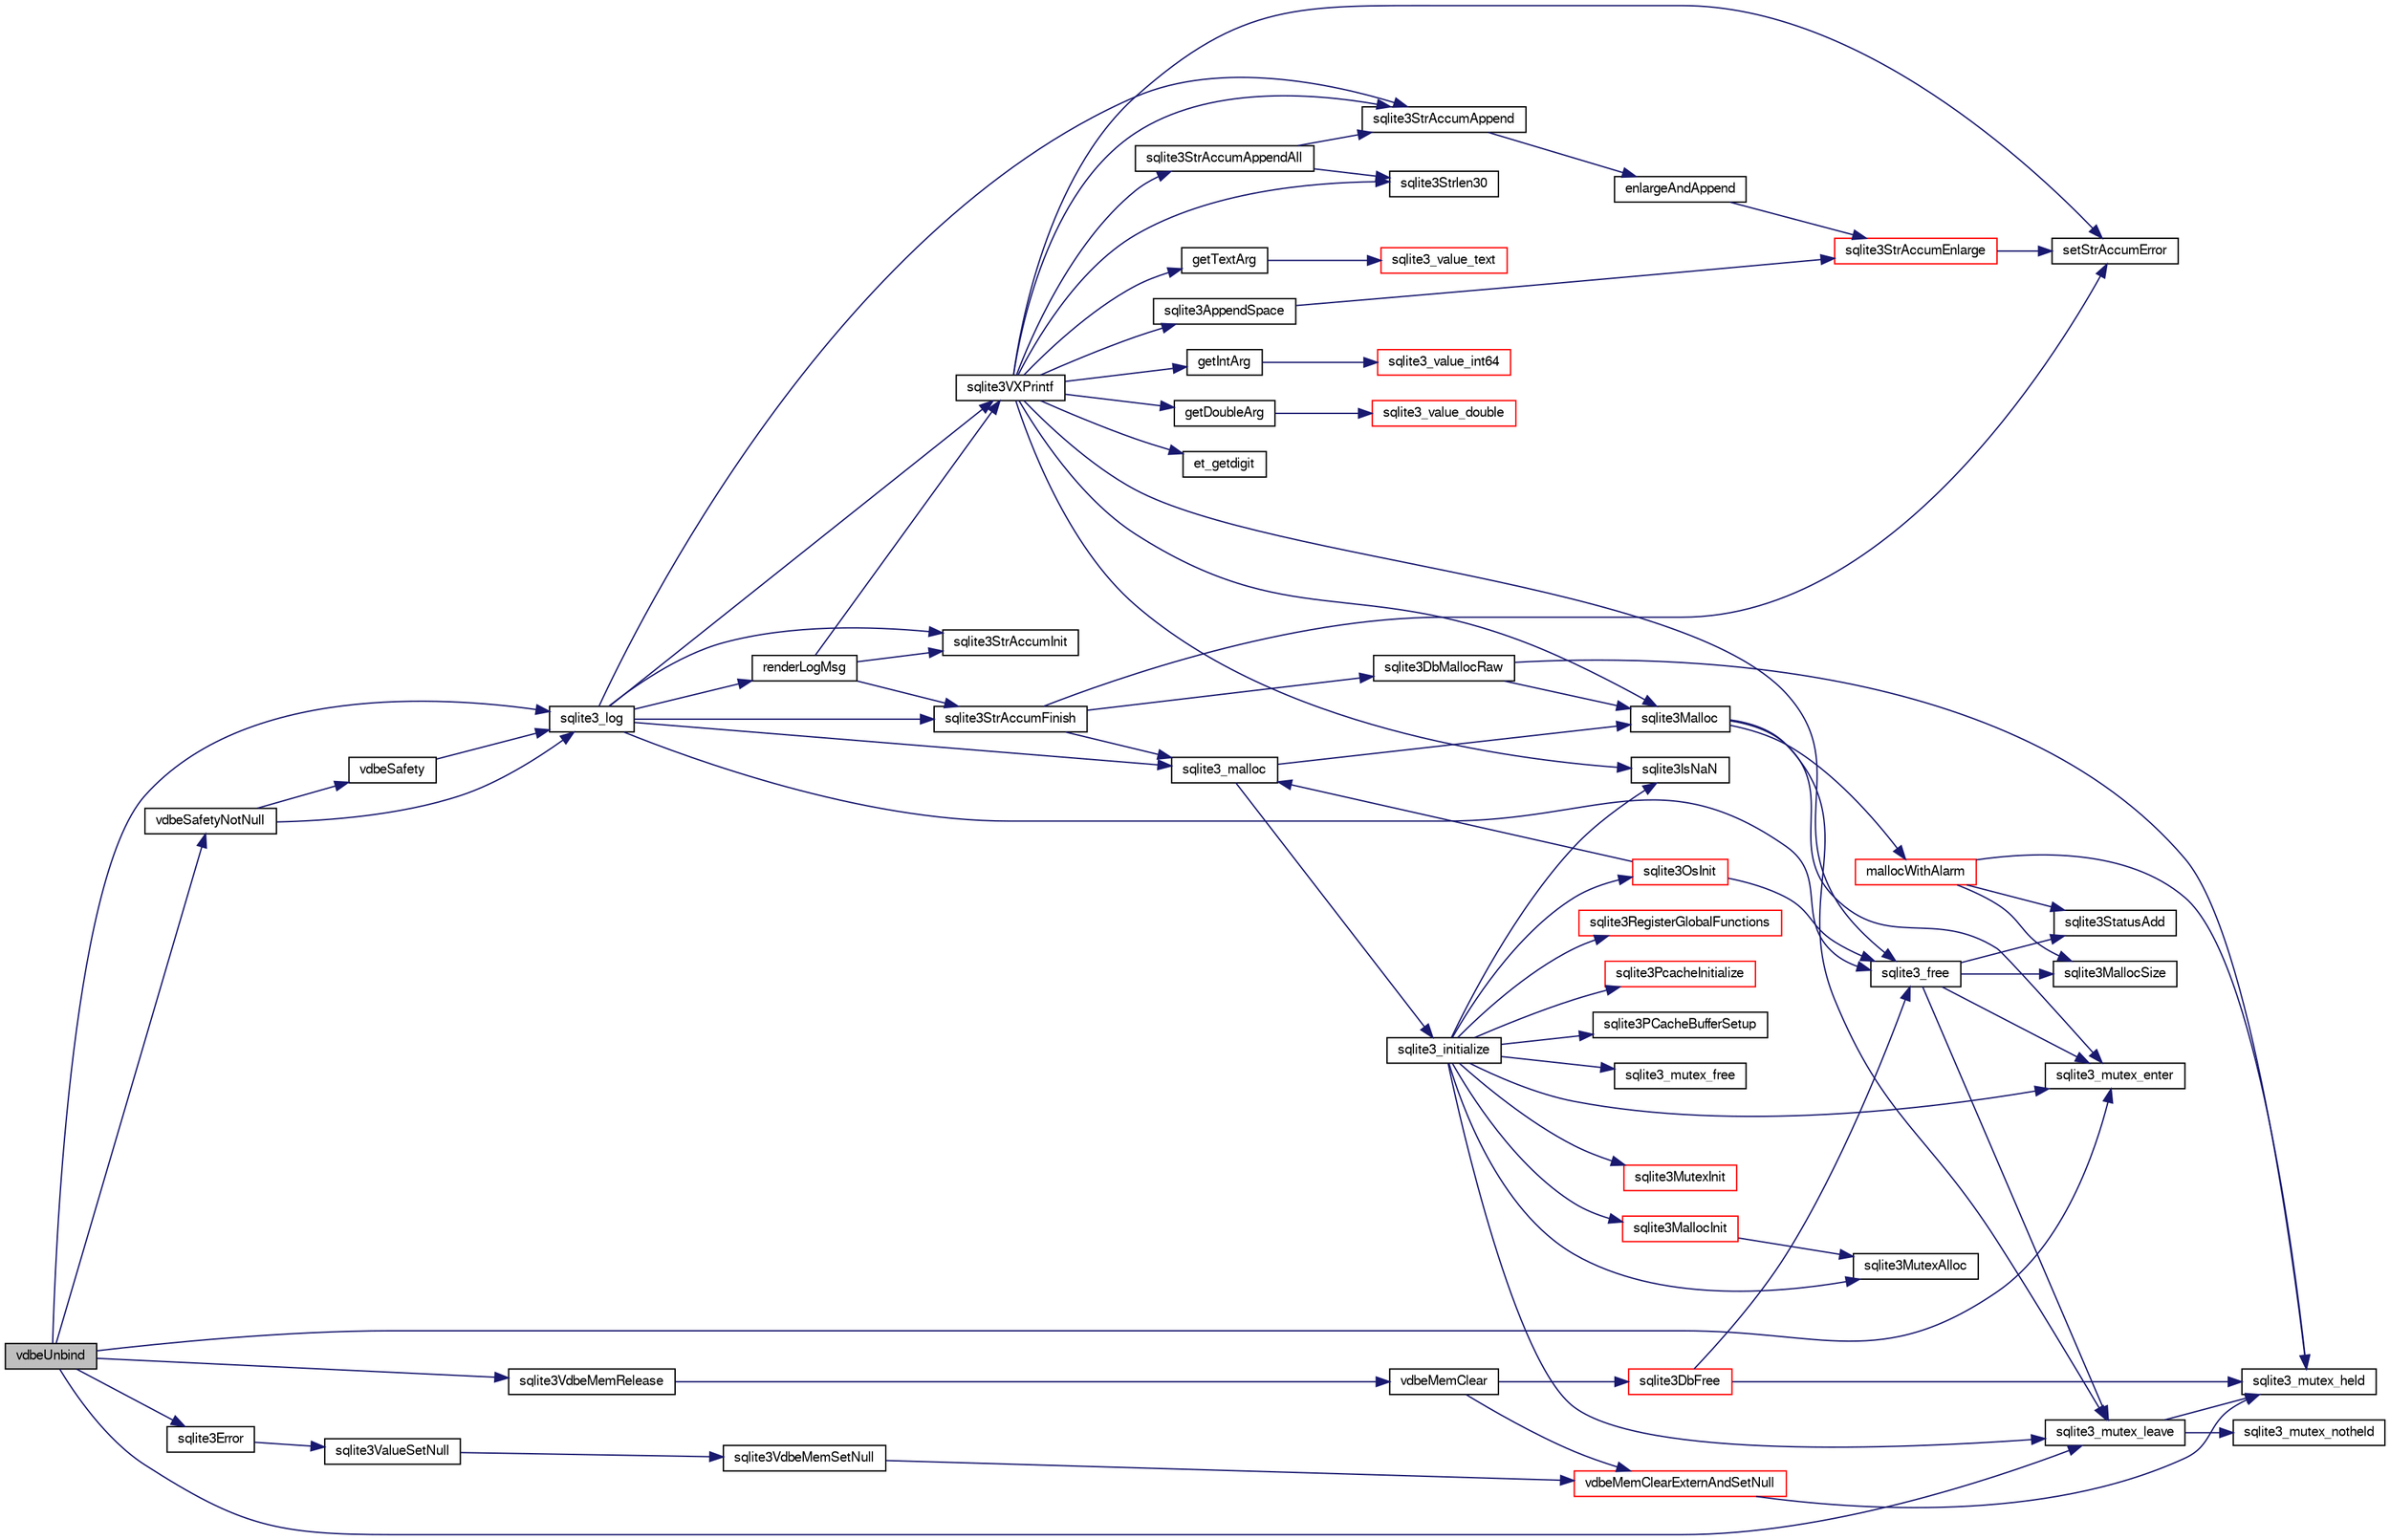 digraph "vdbeUnbind"
{
  edge [fontname="FreeSans",fontsize="10",labelfontname="FreeSans",labelfontsize="10"];
  node [fontname="FreeSans",fontsize="10",shape=record];
  rankdir="LR";
  Node887421 [label="vdbeUnbind",height=0.2,width=0.4,color="black", fillcolor="grey75", style="filled", fontcolor="black"];
  Node887421 -> Node887422 [color="midnightblue",fontsize="10",style="solid",fontname="FreeSans"];
  Node887422 [label="vdbeSafetyNotNull",height=0.2,width=0.4,color="black", fillcolor="white", style="filled",URL="$sqlite3_8c.html#a018448275e86f09d8af8033cec4cafdf"];
  Node887422 -> Node887423 [color="midnightblue",fontsize="10",style="solid",fontname="FreeSans"];
  Node887423 [label="sqlite3_log",height=0.2,width=0.4,color="black", fillcolor="white", style="filled",URL="$sqlite3_8c.html#a298c9699bf9c143662c6b1fec4b2dc3b"];
  Node887423 -> Node887424 [color="midnightblue",fontsize="10",style="solid",fontname="FreeSans"];
  Node887424 [label="renderLogMsg",height=0.2,width=0.4,color="black", fillcolor="white", style="filled",URL="$sqlite3_8c.html#a7a02b43ce0a27bb52085c7f446d115af"];
  Node887424 -> Node887425 [color="midnightblue",fontsize="10",style="solid",fontname="FreeSans"];
  Node887425 [label="sqlite3StrAccumInit",height=0.2,width=0.4,color="black", fillcolor="white", style="filled",URL="$sqlite3_8c.html#aabf95e113b9d54d519cd15a56215f560"];
  Node887424 -> Node887426 [color="midnightblue",fontsize="10",style="solid",fontname="FreeSans"];
  Node887426 [label="sqlite3VXPrintf",height=0.2,width=0.4,color="black", fillcolor="white", style="filled",URL="$sqlite3_8c.html#a63c25806c9bd4a2b76f9a0eb232c6bde"];
  Node887426 -> Node887427 [color="midnightblue",fontsize="10",style="solid",fontname="FreeSans"];
  Node887427 [label="sqlite3StrAccumAppend",height=0.2,width=0.4,color="black", fillcolor="white", style="filled",URL="$sqlite3_8c.html#a56664fa33def33c5a5245b623441d5e0"];
  Node887427 -> Node887428 [color="midnightblue",fontsize="10",style="solid",fontname="FreeSans"];
  Node887428 [label="enlargeAndAppend",height=0.2,width=0.4,color="black", fillcolor="white", style="filled",URL="$sqlite3_8c.html#a25b21e61dc0883d849890eaa8a18088a"];
  Node887428 -> Node887429 [color="midnightblue",fontsize="10",style="solid",fontname="FreeSans"];
  Node887429 [label="sqlite3StrAccumEnlarge",height=0.2,width=0.4,color="red", fillcolor="white", style="filled",URL="$sqlite3_8c.html#a38976500a97c69d65086eeccca82dd96"];
  Node887429 -> Node887430 [color="midnightblue",fontsize="10",style="solid",fontname="FreeSans"];
  Node887430 [label="setStrAccumError",height=0.2,width=0.4,color="black", fillcolor="white", style="filled",URL="$sqlite3_8c.html#a3dc479a1fc8ba1ab8edfe51f8a0b102c"];
  Node887426 -> Node887699 [color="midnightblue",fontsize="10",style="solid",fontname="FreeSans"];
  Node887699 [label="getIntArg",height=0.2,width=0.4,color="black", fillcolor="white", style="filled",URL="$sqlite3_8c.html#abff258963dbd9205fb299851a64c67be"];
  Node887699 -> Node887583 [color="midnightblue",fontsize="10",style="solid",fontname="FreeSans"];
  Node887583 [label="sqlite3_value_int64",height=0.2,width=0.4,color="red", fillcolor="white", style="filled",URL="$sqlite3_8c.html#ab38d8627f4750672e72712df0b709e0d"];
  Node887426 -> Node887445 [color="midnightblue",fontsize="10",style="solid",fontname="FreeSans"];
  Node887445 [label="sqlite3Malloc",height=0.2,width=0.4,color="black", fillcolor="white", style="filled",URL="$sqlite3_8c.html#a361a2eaa846b1885f123abe46f5d8b2b"];
  Node887445 -> Node887439 [color="midnightblue",fontsize="10",style="solid",fontname="FreeSans"];
  Node887439 [label="sqlite3_mutex_enter",height=0.2,width=0.4,color="black", fillcolor="white", style="filled",URL="$sqlite3_8c.html#a1c12cde690bd89f104de5cbad12a6bf5"];
  Node887445 -> Node887446 [color="midnightblue",fontsize="10",style="solid",fontname="FreeSans"];
  Node887446 [label="mallocWithAlarm",height=0.2,width=0.4,color="red", fillcolor="white", style="filled",URL="$sqlite3_8c.html#ab070d5cf8e48ec8a6a43cf025d48598b"];
  Node887446 -> Node887433 [color="midnightblue",fontsize="10",style="solid",fontname="FreeSans"];
  Node887433 [label="sqlite3_mutex_held",height=0.2,width=0.4,color="black", fillcolor="white", style="filled",URL="$sqlite3_8c.html#acf77da68932b6bc163c5e68547ecc3e7"];
  Node887446 -> Node887436 [color="midnightblue",fontsize="10",style="solid",fontname="FreeSans"];
  Node887436 [label="sqlite3MallocSize",height=0.2,width=0.4,color="black", fillcolor="white", style="filled",URL="$sqlite3_8c.html#acf5d2a5f35270bafb050bd2def576955"];
  Node887446 -> Node887440 [color="midnightblue",fontsize="10",style="solid",fontname="FreeSans"];
  Node887440 [label="sqlite3StatusAdd",height=0.2,width=0.4,color="black", fillcolor="white", style="filled",URL="$sqlite3_8c.html#afa029f93586aeab4cc85360905dae9cd"];
  Node887445 -> Node887441 [color="midnightblue",fontsize="10",style="solid",fontname="FreeSans"];
  Node887441 [label="sqlite3_mutex_leave",height=0.2,width=0.4,color="black", fillcolor="white", style="filled",URL="$sqlite3_8c.html#a5838d235601dbd3c1fa993555c6bcc93"];
  Node887441 -> Node887433 [color="midnightblue",fontsize="10",style="solid",fontname="FreeSans"];
  Node887441 -> Node887442 [color="midnightblue",fontsize="10",style="solid",fontname="FreeSans"];
  Node887442 [label="sqlite3_mutex_notheld",height=0.2,width=0.4,color="black", fillcolor="white", style="filled",URL="$sqlite3_8c.html#a83967c837c1c000d3b5adcfaa688f5dc"];
  Node887426 -> Node887430 [color="midnightblue",fontsize="10",style="solid",fontname="FreeSans"];
  Node887426 -> Node887700 [color="midnightblue",fontsize="10",style="solid",fontname="FreeSans"];
  Node887700 [label="getDoubleArg",height=0.2,width=0.4,color="black", fillcolor="white", style="filled",URL="$sqlite3_8c.html#a1cf25120072c85bd261983b24c12c3d9"];
  Node887700 -> Node887587 [color="midnightblue",fontsize="10",style="solid",fontname="FreeSans"];
  Node887587 [label="sqlite3_value_double",height=0.2,width=0.4,color="red", fillcolor="white", style="filled",URL="$sqlite3_8c.html#a3e50c1a2dd484a8b6911c9d163816b88"];
  Node887426 -> Node887592 [color="midnightblue",fontsize="10",style="solid",fontname="FreeSans"];
  Node887592 [label="sqlite3IsNaN",height=0.2,width=0.4,color="black", fillcolor="white", style="filled",URL="$sqlite3_8c.html#aed4d78203877c3486765ccbc7feebb50"];
  Node887426 -> Node887508 [color="midnightblue",fontsize="10",style="solid",fontname="FreeSans"];
  Node887508 [label="sqlite3Strlen30",height=0.2,width=0.4,color="black", fillcolor="white", style="filled",URL="$sqlite3_8c.html#a3dcd80ba41f1a308193dee74857b62a7"];
  Node887426 -> Node887701 [color="midnightblue",fontsize="10",style="solid",fontname="FreeSans"];
  Node887701 [label="et_getdigit",height=0.2,width=0.4,color="black", fillcolor="white", style="filled",URL="$sqlite3_8c.html#a40c5a308749ad07cc2397a53e081bff0"];
  Node887426 -> Node887702 [color="midnightblue",fontsize="10",style="solid",fontname="FreeSans"];
  Node887702 [label="getTextArg",height=0.2,width=0.4,color="black", fillcolor="white", style="filled",URL="$sqlite3_8c.html#afbb41850423ef20071cefaab0431e04d"];
  Node887702 -> Node887514 [color="midnightblue",fontsize="10",style="solid",fontname="FreeSans"];
  Node887514 [label="sqlite3_value_text",height=0.2,width=0.4,color="red", fillcolor="white", style="filled",URL="$sqlite3_8c.html#aef2ace3239e6dd59c74110faa70f8171"];
  Node887426 -> Node887703 [color="midnightblue",fontsize="10",style="solid",fontname="FreeSans"];
  Node887703 [label="sqlite3StrAccumAppendAll",height=0.2,width=0.4,color="black", fillcolor="white", style="filled",URL="$sqlite3_8c.html#acaf8f3e4f99a3c3a4a77e9c987547289"];
  Node887703 -> Node887427 [color="midnightblue",fontsize="10",style="solid",fontname="FreeSans"];
  Node887703 -> Node887508 [color="midnightblue",fontsize="10",style="solid",fontname="FreeSans"];
  Node887426 -> Node887704 [color="midnightblue",fontsize="10",style="solid",fontname="FreeSans"];
  Node887704 [label="sqlite3AppendSpace",height=0.2,width=0.4,color="black", fillcolor="white", style="filled",URL="$sqlite3_8c.html#aefd38a5afc0020d4a93855c3ee7c63a8"];
  Node887704 -> Node887429 [color="midnightblue",fontsize="10",style="solid",fontname="FreeSans"];
  Node887426 -> Node887438 [color="midnightblue",fontsize="10",style="solid",fontname="FreeSans"];
  Node887438 [label="sqlite3_free",height=0.2,width=0.4,color="black", fillcolor="white", style="filled",URL="$sqlite3_8c.html#a6552349e36a8a691af5487999ab09519"];
  Node887438 -> Node887439 [color="midnightblue",fontsize="10",style="solid",fontname="FreeSans"];
  Node887438 -> Node887440 [color="midnightblue",fontsize="10",style="solid",fontname="FreeSans"];
  Node887438 -> Node887436 [color="midnightblue",fontsize="10",style="solid",fontname="FreeSans"];
  Node887438 -> Node887441 [color="midnightblue",fontsize="10",style="solid",fontname="FreeSans"];
  Node887424 -> Node887535 [color="midnightblue",fontsize="10",style="solid",fontname="FreeSans"];
  Node887535 [label="sqlite3StrAccumFinish",height=0.2,width=0.4,color="black", fillcolor="white", style="filled",URL="$sqlite3_8c.html#adb7f26b10ac1b847db6f000ef4c2e2ba"];
  Node887535 -> Node887444 [color="midnightblue",fontsize="10",style="solid",fontname="FreeSans"];
  Node887444 [label="sqlite3DbMallocRaw",height=0.2,width=0.4,color="black", fillcolor="white", style="filled",URL="$sqlite3_8c.html#abbe8be0cf7175e11ddc3e2218fad924e"];
  Node887444 -> Node887433 [color="midnightblue",fontsize="10",style="solid",fontname="FreeSans"];
  Node887444 -> Node887445 [color="midnightblue",fontsize="10",style="solid",fontname="FreeSans"];
  Node887535 -> Node887510 [color="midnightblue",fontsize="10",style="solid",fontname="FreeSans"];
  Node887510 [label="sqlite3_malloc",height=0.2,width=0.4,color="black", fillcolor="white", style="filled",URL="$sqlite3_8c.html#ac79dba55fc32b6a840cf5a9769bce7cd"];
  Node887510 -> Node887451 [color="midnightblue",fontsize="10",style="solid",fontname="FreeSans"];
  Node887451 [label="sqlite3_initialize",height=0.2,width=0.4,color="black", fillcolor="white", style="filled",URL="$sqlite3_8c.html#ab0c0ee2d5d4cf8b28e9572296a8861df"];
  Node887451 -> Node887452 [color="midnightblue",fontsize="10",style="solid",fontname="FreeSans"];
  Node887452 [label="sqlite3MutexInit",height=0.2,width=0.4,color="red", fillcolor="white", style="filled",URL="$sqlite3_8c.html#a7906afcdd1cdb3d0007eb932398a1158"];
  Node887451 -> Node887470 [color="midnightblue",fontsize="10",style="solid",fontname="FreeSans"];
  Node887470 [label="sqlite3MutexAlloc",height=0.2,width=0.4,color="black", fillcolor="white", style="filled",URL="$sqlite3_8c.html#a0e3f432ee581f6876b590e7ad7e84e19"];
  Node887451 -> Node887439 [color="midnightblue",fontsize="10",style="solid",fontname="FreeSans"];
  Node887451 -> Node887471 [color="midnightblue",fontsize="10",style="solid",fontname="FreeSans"];
  Node887471 [label="sqlite3MallocInit",height=0.2,width=0.4,color="red", fillcolor="white", style="filled",URL="$sqlite3_8c.html#a9e06f9e7cad0d83ce80ab493c9533552"];
  Node887471 -> Node887470 [color="midnightblue",fontsize="10",style="solid",fontname="FreeSans"];
  Node887451 -> Node887441 [color="midnightblue",fontsize="10",style="solid",fontname="FreeSans"];
  Node887451 -> Node887511 [color="midnightblue",fontsize="10",style="solid",fontname="FreeSans"];
  Node887511 [label="sqlite3RegisterGlobalFunctions",height=0.2,width=0.4,color="red", fillcolor="white", style="filled",URL="$sqlite3_8c.html#a9f75bd111010f29e1b8d74344473c4ec"];
  Node887451 -> Node887692 [color="midnightblue",fontsize="10",style="solid",fontname="FreeSans"];
  Node887692 [label="sqlite3PcacheInitialize",height=0.2,width=0.4,color="red", fillcolor="white", style="filled",URL="$sqlite3_8c.html#a2902c61ddc88bea002c4d69fe4052b1f"];
  Node887451 -> Node887693 [color="midnightblue",fontsize="10",style="solid",fontname="FreeSans"];
  Node887693 [label="sqlite3OsInit",height=0.2,width=0.4,color="red", fillcolor="white", style="filled",URL="$sqlite3_8c.html#afeaa886fe1ca086a30fd278b1d069762"];
  Node887693 -> Node887510 [color="midnightblue",fontsize="10",style="solid",fontname="FreeSans"];
  Node887693 -> Node887438 [color="midnightblue",fontsize="10",style="solid",fontname="FreeSans"];
  Node887451 -> Node887697 [color="midnightblue",fontsize="10",style="solid",fontname="FreeSans"];
  Node887697 [label="sqlite3PCacheBufferSetup",height=0.2,width=0.4,color="black", fillcolor="white", style="filled",URL="$sqlite3_8c.html#ad18a1eebefdfbc4254f473f7b0101937"];
  Node887451 -> Node887698 [color="midnightblue",fontsize="10",style="solid",fontname="FreeSans"];
  Node887698 [label="sqlite3_mutex_free",height=0.2,width=0.4,color="black", fillcolor="white", style="filled",URL="$sqlite3_8c.html#a2db2e72e08f6873afa9c61b0ec726fec"];
  Node887451 -> Node887592 [color="midnightblue",fontsize="10",style="solid",fontname="FreeSans"];
  Node887510 -> Node887445 [color="midnightblue",fontsize="10",style="solid",fontname="FreeSans"];
  Node887535 -> Node887430 [color="midnightblue",fontsize="10",style="solid",fontname="FreeSans"];
  Node887423 -> Node887425 [color="midnightblue",fontsize="10",style="solid",fontname="FreeSans"];
  Node887423 -> Node887426 [color="midnightblue",fontsize="10",style="solid",fontname="FreeSans"];
  Node887423 -> Node887535 [color="midnightblue",fontsize="10",style="solid",fontname="FreeSans"];
  Node887423 -> Node887510 [color="midnightblue",fontsize="10",style="solid",fontname="FreeSans"];
  Node887423 -> Node887438 [color="midnightblue",fontsize="10",style="solid",fontname="FreeSans"];
  Node887423 -> Node887427 [color="midnightblue",fontsize="10",style="solid",fontname="FreeSans"];
  Node887422 -> Node887705 [color="midnightblue",fontsize="10",style="solid",fontname="FreeSans"];
  Node887705 [label="vdbeSafety",height=0.2,width=0.4,color="black", fillcolor="white", style="filled",URL="$sqlite3_8c.html#ad376f1aa66b2801fa8fb2fb134f370fd"];
  Node887705 -> Node887423 [color="midnightblue",fontsize="10",style="solid",fontname="FreeSans"];
  Node887421 -> Node887439 [color="midnightblue",fontsize="10",style="solid",fontname="FreeSans"];
  Node887421 -> Node887639 [color="midnightblue",fontsize="10",style="solid",fontname="FreeSans"];
  Node887639 [label="sqlite3Error",height=0.2,width=0.4,color="black", fillcolor="white", style="filled",URL="$sqlite3_8c.html#a4ba5e8be78db50d5538dcaa45bcf74d3"];
  Node887639 -> Node887640 [color="midnightblue",fontsize="10",style="solid",fontname="FreeSans"];
  Node887640 [label="sqlite3ValueSetNull",height=0.2,width=0.4,color="black", fillcolor="white", style="filled",URL="$sqlite3_8c.html#ad9bc4507a7806b37946116afbe183b95"];
  Node887640 -> Node887520 [color="midnightblue",fontsize="10",style="solid",fontname="FreeSans"];
  Node887520 [label="sqlite3VdbeMemSetNull",height=0.2,width=0.4,color="black", fillcolor="white", style="filled",URL="$sqlite3_8c.html#ae01092c23aebaf8a3ebdf3954609b410"];
  Node887520 -> Node887521 [color="midnightblue",fontsize="10",style="solid",fontname="FreeSans"];
  Node887521 [label="vdbeMemClearExternAndSetNull",height=0.2,width=0.4,color="red", fillcolor="white", style="filled",URL="$sqlite3_8c.html#a29c41a360fb0e86b817777daf061230c"];
  Node887521 -> Node887433 [color="midnightblue",fontsize="10",style="solid",fontname="FreeSans"];
  Node887421 -> Node887441 [color="midnightblue",fontsize="10",style="solid",fontname="FreeSans"];
  Node887421 -> Node887423 [color="midnightblue",fontsize="10",style="solid",fontname="FreeSans"];
  Node887421 -> Node887527 [color="midnightblue",fontsize="10",style="solid",fontname="FreeSans"];
  Node887527 [label="sqlite3VdbeMemRelease",height=0.2,width=0.4,color="black", fillcolor="white", style="filled",URL="$sqlite3_8c.html#a90606361dbeba88159fd6ff03fcc10cc"];
  Node887527 -> Node887528 [color="midnightblue",fontsize="10",style="solid",fontname="FreeSans"];
  Node887528 [label="vdbeMemClear",height=0.2,width=0.4,color="black", fillcolor="white", style="filled",URL="$sqlite3_8c.html#a489eef6e55ad0dadf67578726b935d12"];
  Node887528 -> Node887521 [color="midnightblue",fontsize="10",style="solid",fontname="FreeSans"];
  Node887528 -> Node887432 [color="midnightblue",fontsize="10",style="solid",fontname="FreeSans"];
  Node887432 [label="sqlite3DbFree",height=0.2,width=0.4,color="red", fillcolor="white", style="filled",URL="$sqlite3_8c.html#ac70ab821a6607b4a1b909582dc37a069"];
  Node887432 -> Node887433 [color="midnightblue",fontsize="10",style="solid",fontname="FreeSans"];
  Node887432 -> Node887438 [color="midnightblue",fontsize="10",style="solid",fontname="FreeSans"];
}
